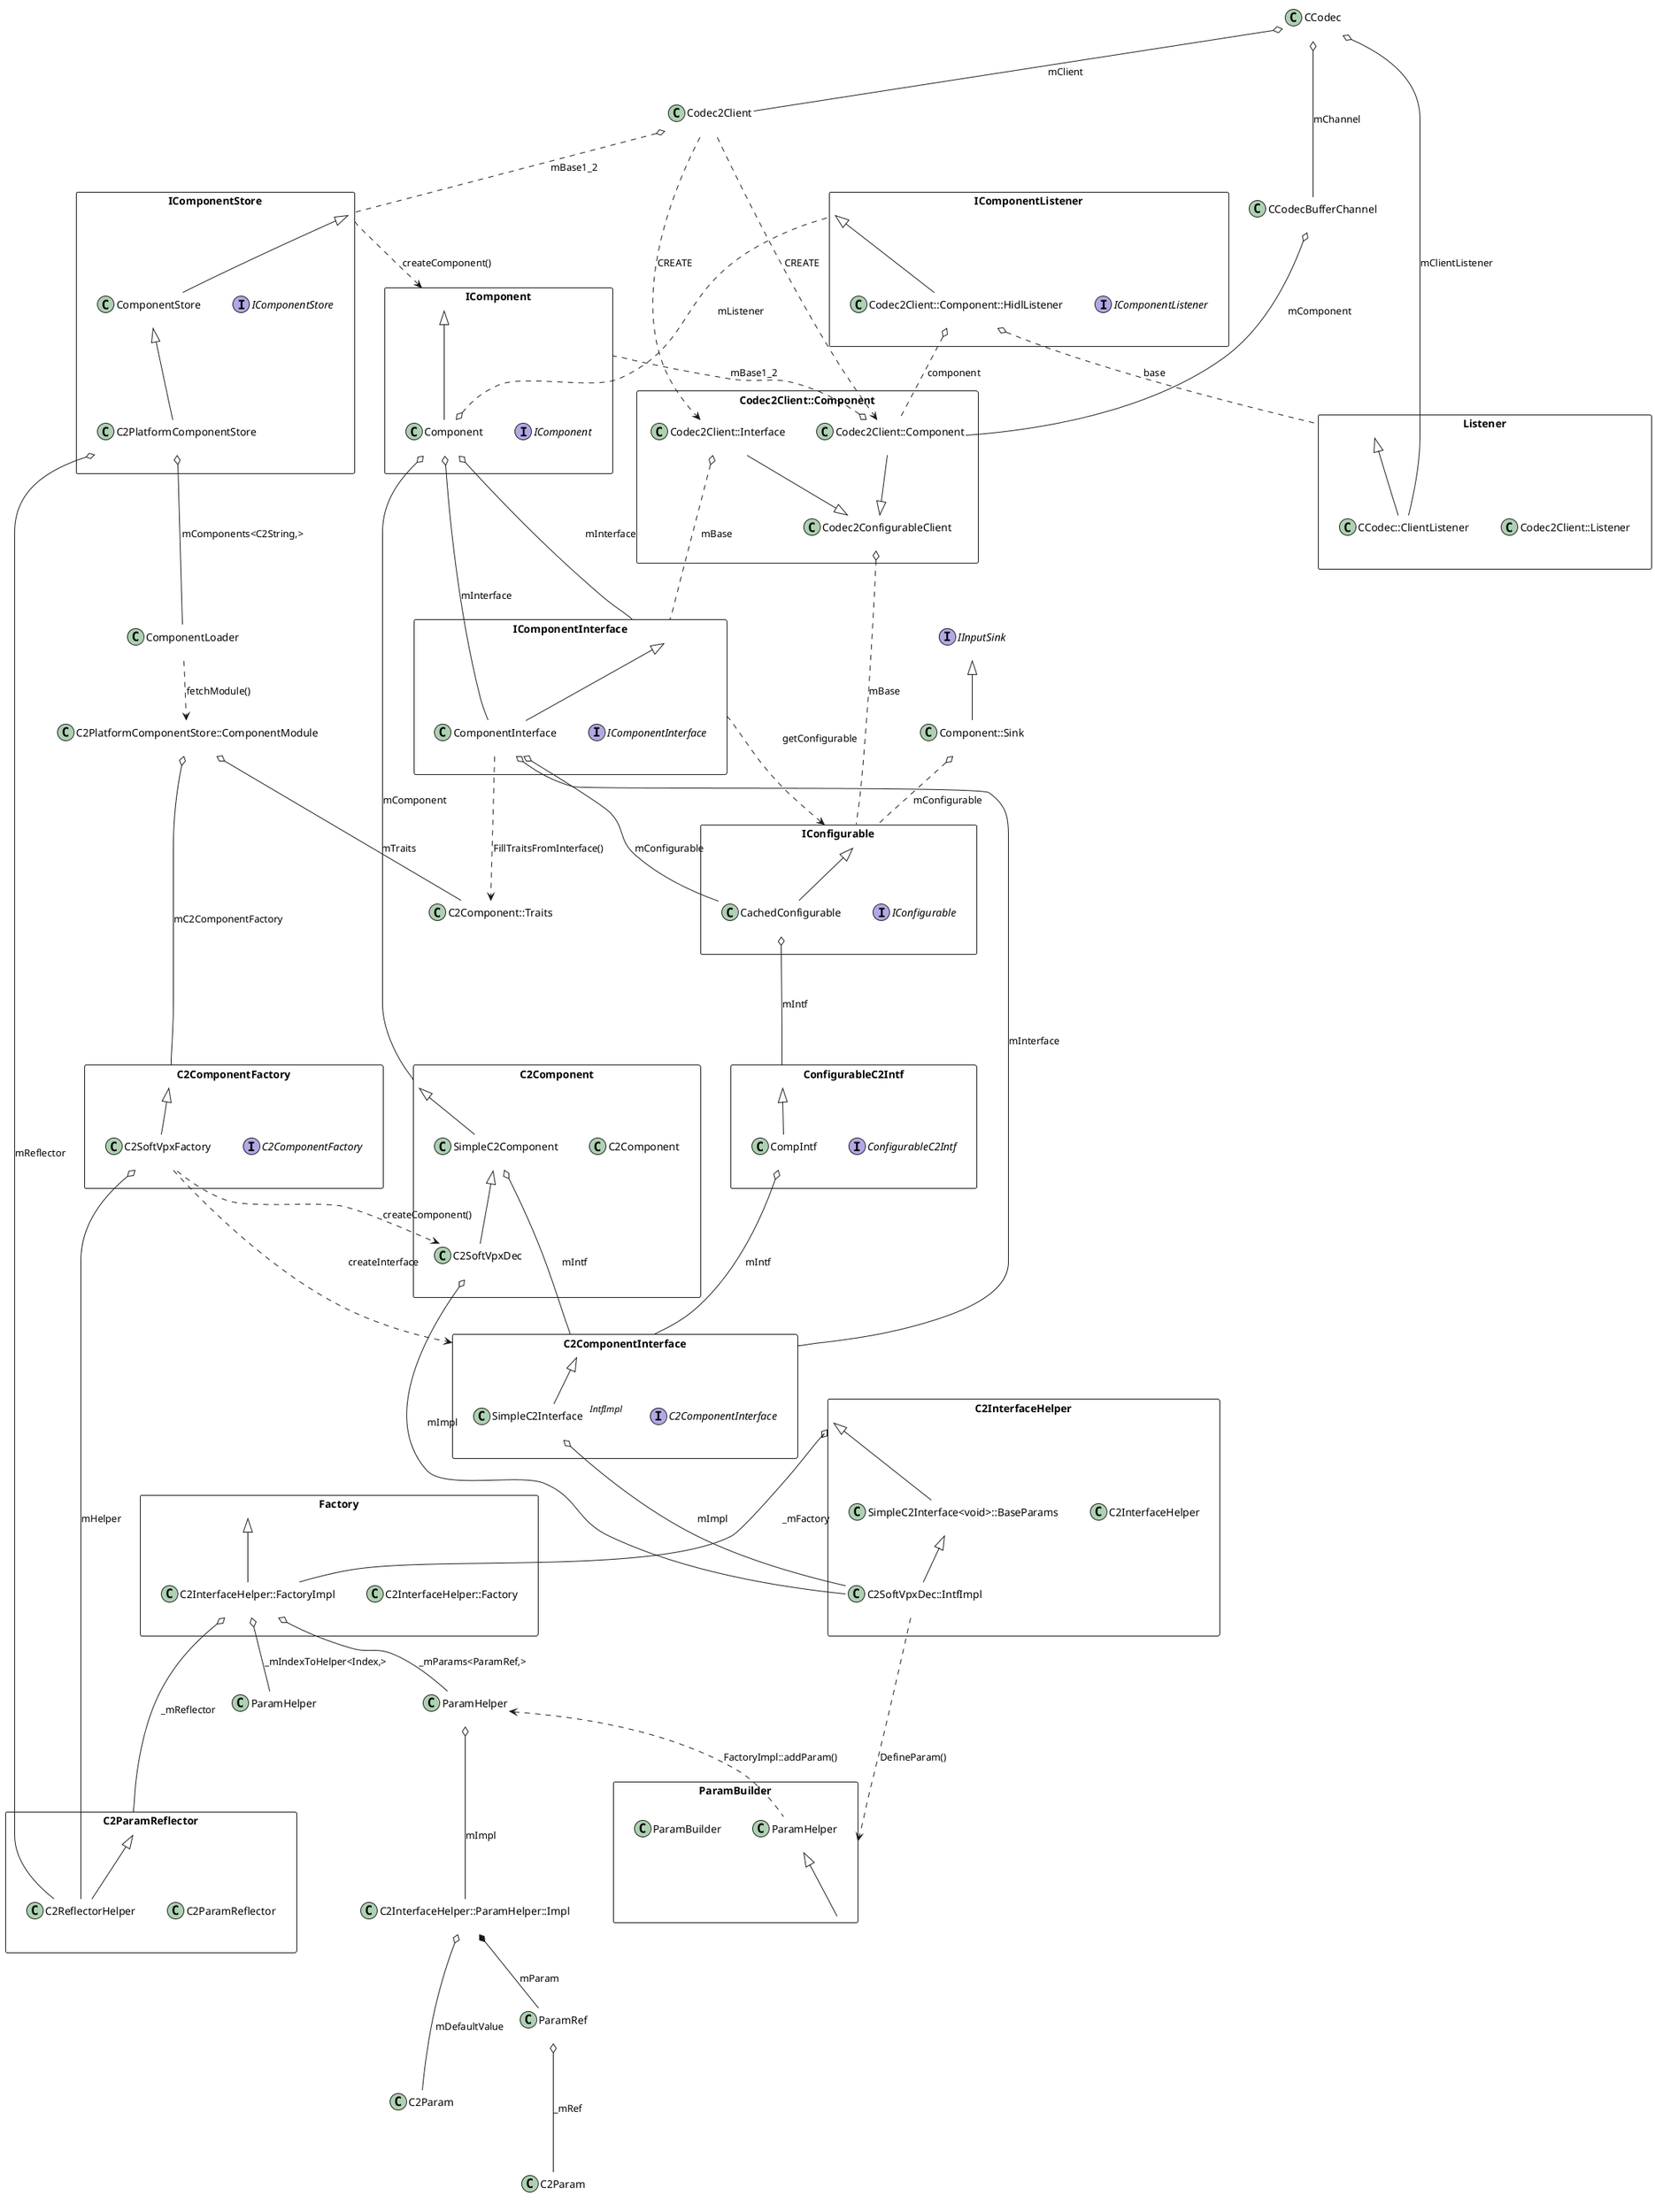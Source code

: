 @startuml Component

skinparam {
    ' monochrome true
    ClassBorderColor white
    ClassBackgroundColor white
    Shadowing false
    NoteFontColor #Black
    NoteFontSize 16
    NoteTextAlignment left
    NoteBackgroundColor WhiteSmoke
    NoteColor transparent
    NoteBorderThickness 0
    NoteBorderColor transparent
    NoteBorderThickness 0
    ' Linetype ortho
    ' Linetype polyline
}

package C2ComponentInterface <<rectangle>> {
    interface C2ComponentInterface
    class "SimpleC2Interface<IntfImpl>" as ImplInterface
}
class "C2PlatformComponentStore::ComponentModule" as ComponentModule

package IComponentStore <<rectangle>> {
    interface IComponentStore
    class ComponentStore
    class C2PlatformComponentStore
}

package IComponent <<rectangle>> {
    interface IComponent
    class Component
}

package IComponentInterface <<rectangle>> {
    interface IComponentInterface
    class ComponentInterface
}
class "C2Component::Traits" as Traits
package Factory <<rectangle>> {
    class "C2InterfaceHelper::Factory" as Factory
    class "C2InterfaceHelper::FactoryImpl" as FactoryImpl
}
class "ParamHelper" as Params
class "ParamHelper" as Helper

class "C2InterfaceHelper::ParamHelper::Impl" as ParamsImpl
class "C2Param" as DefaultParam

package C2ParamReflector <<rectangle>> {
    class C2ParamReflector
    class C2ReflectorHelper
}

package IConfigurable <<rectangle>> {
    interface IConfigurable
    class CachedConfigurable
}

package C2ComponentFactory <<rectangle>> {
    interface C2ComponentFactory
    class C2SoftVpxFactory
}

package C2Component <<rectangle>> {
    class C2Component
    class SimpleC2Component
    class C2SoftVpxDec
}

class Codec2Client
interface IInputSink
class "Component::Sink" as Sink
package Listener <<rectangle>> {
    class "Codec2Client::Listener" as Listener
    class "CCodec::ClientListener" as ClientListener
}
package Codec2Client::Component <<rectangle>> {
    class "Codec2Client::Component" as Codec2ClientComponent
    class Codec2ConfigurableClient
    class "Codec2Client::Interface" as Codec2ClientInterface
}
package IComponentListener <<rectangle>> {
    interface IComponentListener
    class "Codec2Client::Component::HidlListener" as HidlListener
}

package ConfigurableC2Intf <<rectangle>> {
    interface ConfigurableC2Intf
    class CompIntf
}

package C2InterfaceHelper <<rectangle>> {
    class C2InterfaceHelper
    class "SimpleC2Interface<void>::BaseParams" as BaseParams
    class "C2SoftVpxDec::IntfImpl" as IntfImpl
}

package ParamBuilder <<rectangle>> {
    class ParamHelper
    class ParamBuilder
}

' package C2ComponentKindSetting {
'     class "C2Component::kind_t" as kind_t
'     class C2ComponentKindSetting
' }
' package C2ComponentDomainSetting {
'     class "C2Component::domain_t" as domain_t
'     class C2ComponentDomainSetting
' }

' C2Param <|-- C2Setting
' C2SimpleValueStruct o--- kind_t:value
' C2SimpleValueStruct <|-- C2ComponentKindSetting
' C2Setting <|-- C2ComponentKindSetting
' C2SimpleValueStruct o--- domain_t:value
' C2SimpleValueStruct <|-- C2ComponentDomainSetting
' C2Setting <|-- C2ComponentDomainSetting

FactoryImpl o--- C2ParamReflector:_mReflector
FactoryImpl o-- Params:_mParams<ParamRef,>
FactoryImpl o-- Helper:_mIndexToHelper<Index,>
Params o--- ParamsImpl:mImpl
ParamsImpl *-- ParamRef:mParam
ParamsImpl o--- DefaultParam:mDefaultValue
ParamRef o--- C2Param:_mRef
' ComponentInterface ..> C2Param:**query_vb**
Factory <|-- FactoryImpl
C2InterfaceHelper o--- FactoryImpl:_mFactory
C2InterfaceHelper <|-- BaseParams
BaseParams <|-- IntfImpl
C2SoftVpxDec o--- IntfImpl:mImpl
SimpleC2Component o--- C2ComponentInterface:mIntf
C2ComponentInterface <|-- ImplInterface
ImplInterface o--- IntfImpl:mImpl

IntfImpl ..> ParamBuilder:DefineParam()
ParamHelper <|-- ParamBuilder
Params <.. ParamHelper:FactoryImpl::addParam()

C2ComponentFactory <|-- C2SoftVpxFactory
C2SoftVpxFactory o--- C2ReflectorHelper:mHelper
C2ParamReflector <|-- C2ReflectorHelper
C2Component <|-- SimpleC2Component
SimpleC2Component <|-- C2SoftVpxDec

C2SoftVpxFactory ..> C2SoftVpxDec:createComponent()
C2SoftVpxFactory ..> C2ComponentInterface:createInterface
ComponentModule o--- C2ComponentFactory:mC2ComponentFactory

IComponentStore <|-- ComponentStore
ComponentStore <|-- C2PlatformComponentStore
C2PlatformComponentStore o--- ComponentLoader:mComponents<C2String,>
ComponentLoader ..> ComponentModule:fetchModule()
ComponentModule o--- Traits:mTraits
ComponentInterface ..> Traits:FillTraitsFromInterface()

IComponent <|-- Component
Component o--- C2Component:mComponent
Component o--- ComponentInterface:mInterface
ComponentInterface o--- C2ComponentInterface:mInterface
IComponentInterface <|-- ComponentInterface
C2PlatformComponentStore o--- C2ReflectorHelper:mReflector

IComponentInterface ..> IConfigurable:getConfigurable
Component o--- IComponentInterface:mInterface
IConfigurable <|-- CachedConfigurable
CachedConfigurable o--- ConfigurableC2Intf:mIntf
ComponentInterface o--- CachedConfigurable:mConfigurable
ConfigurableC2Intf <|-- CompIntf
CompIntf o--- C2ComponentInterface:mIntf

IComponentListener <|-- HidlListener
IInputSink <|-- Sink
Sink o.. IConfigurable:mConfigurable
Codec2ClientComponent o.. IComponent:mBase1_2
HidlListener o.. Codec2ClientComponent:component
Component o.. IComponentListener:mListener
HidlListener o.. Listener:base
Listener <|-- ClientListener
Codec2Client o.. IComponentStore:mBase1_2

CCodecBufferChannel o--- Codec2ClientComponent:mComponent
CCodec o--- ClientListener:mClientListener
CCodec o--- CCodecBufferChannel:mChannel

IComponentStore ..> IComponent:createComponent()
Codec2Client ..> Codec2ClientComponent:CREATE
Codec2Client ..> Codec2ClientInterface:CREATE
Codec2ClientInterface --|> Codec2ConfigurableClient
Codec2ClientComponent --|> Codec2ConfigurableClient
Codec2ConfigurableClient o.. IConfigurable:mBase
Codec2ClientInterface o.. IComponentInterface:mBase
CCodec o-- Codec2Client:mClient

@enduml